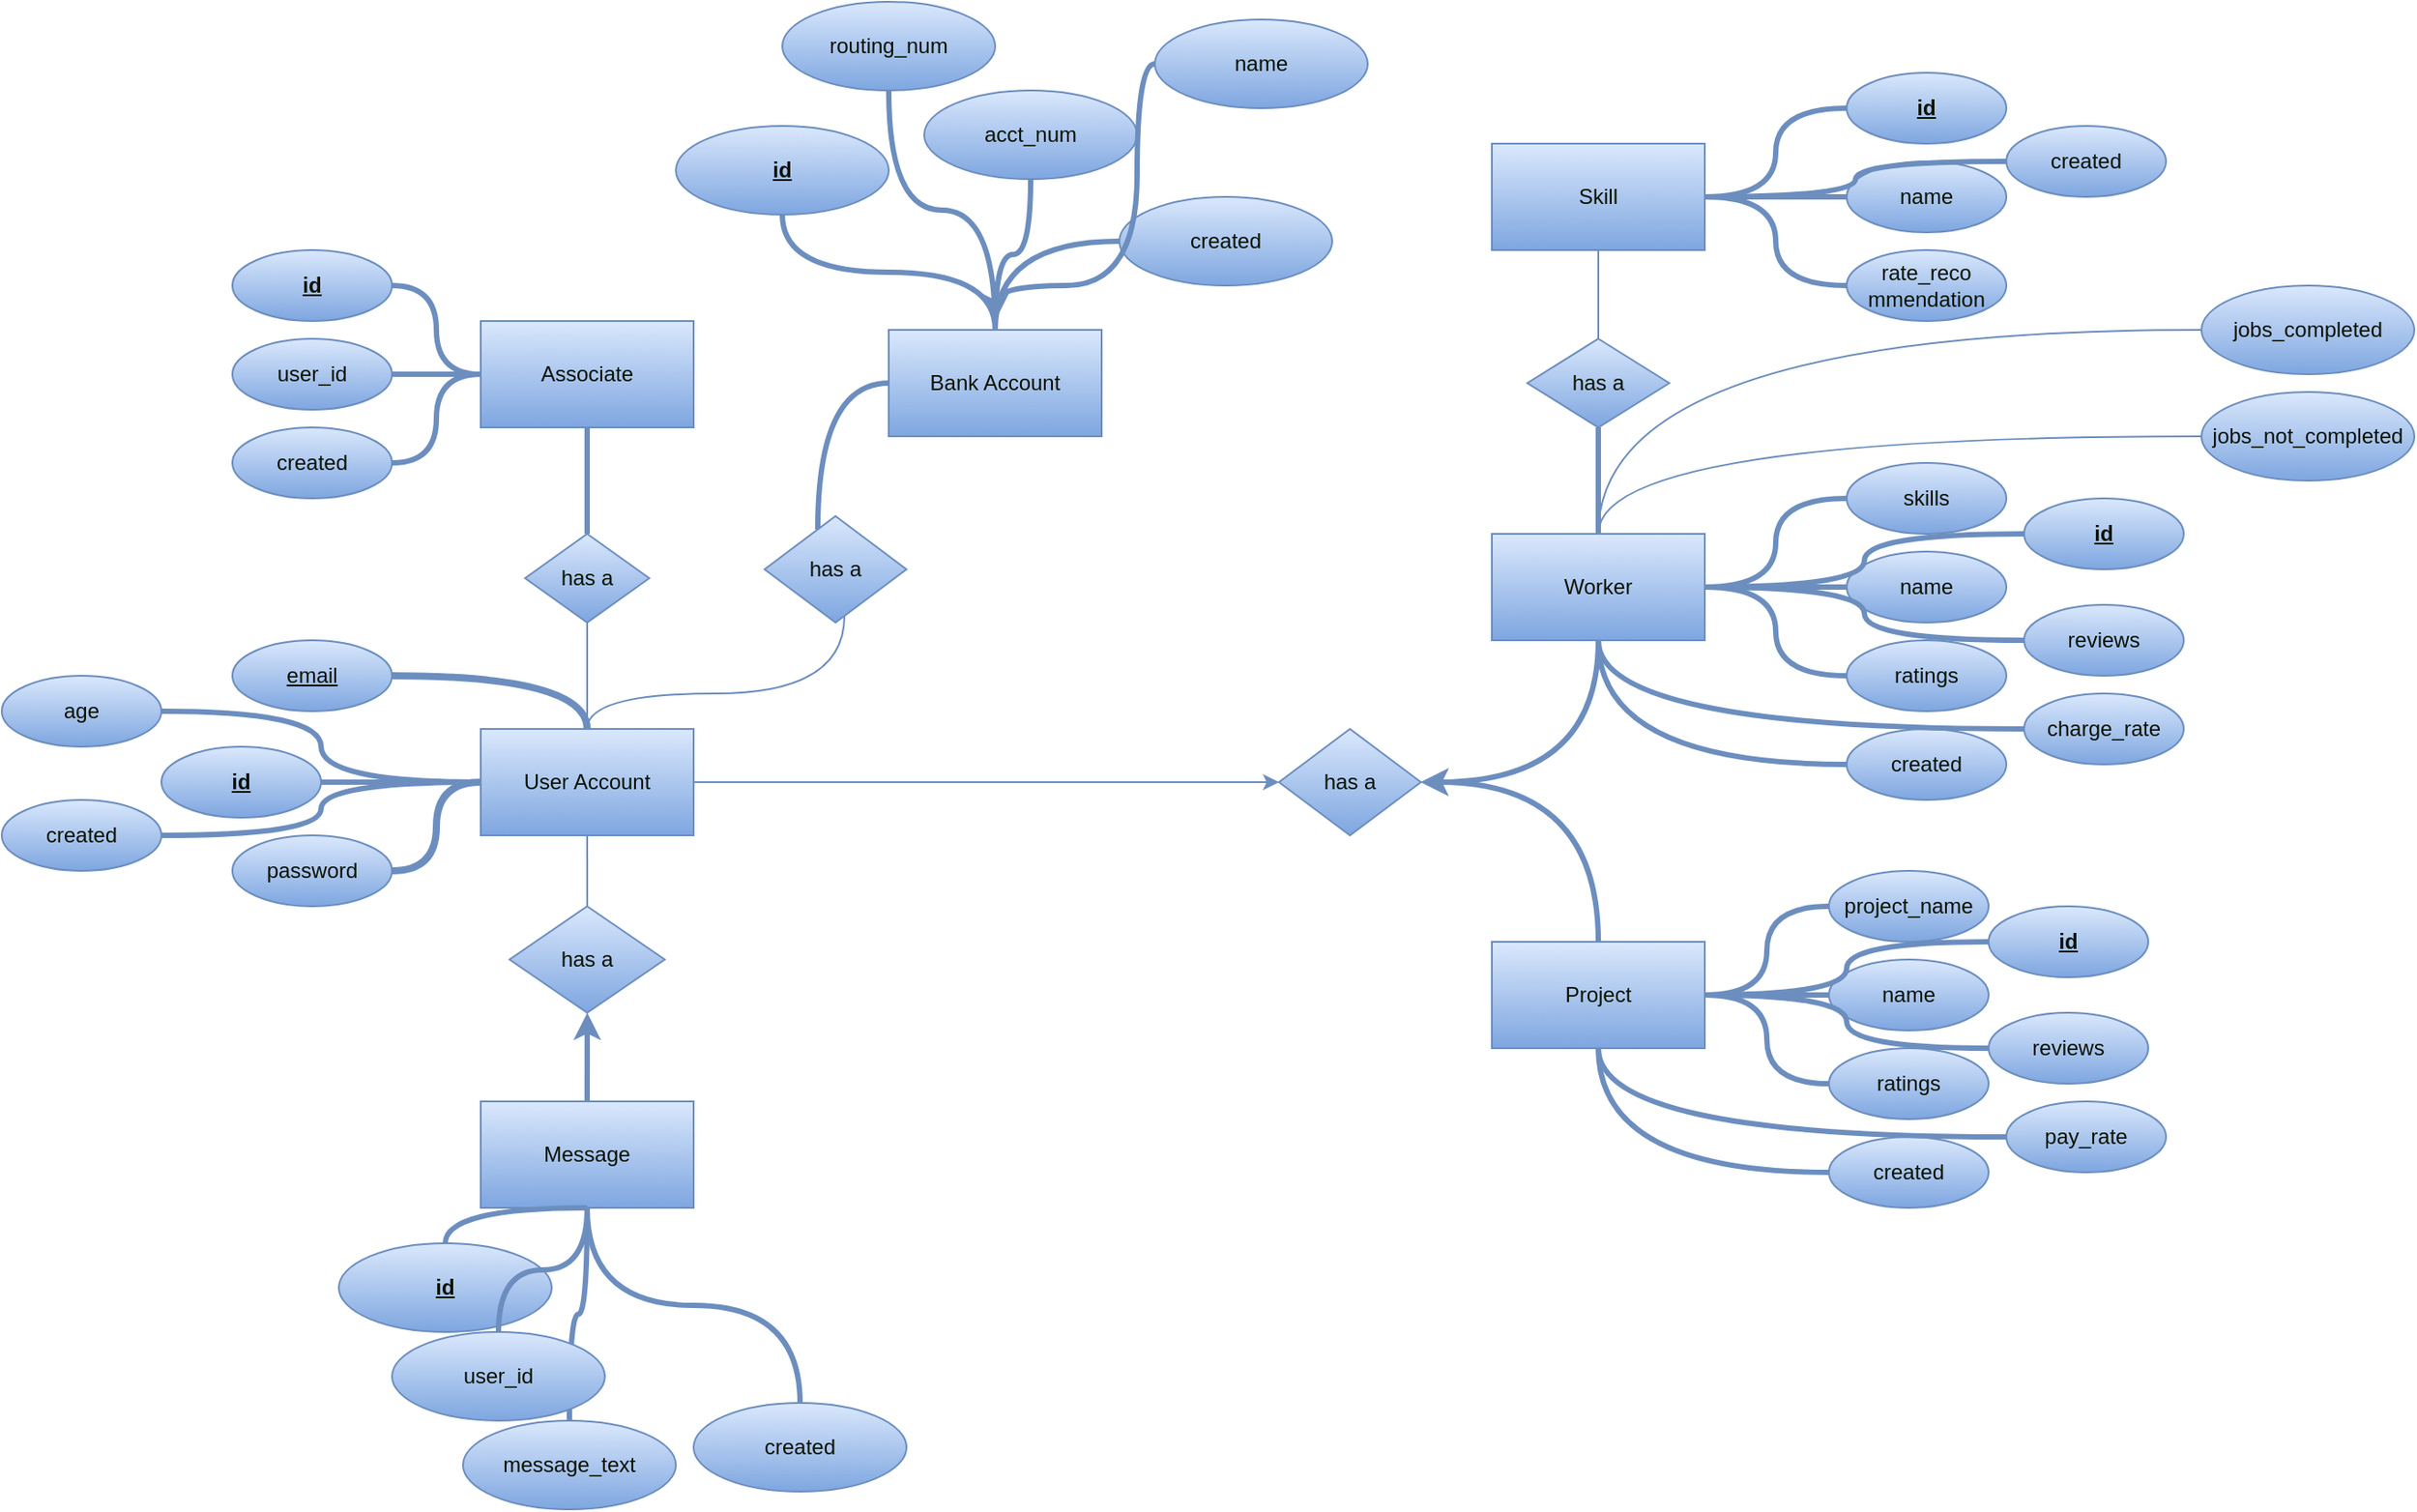 <mxfile>
    <diagram id="DMZYOBVA78_Y3MsjhRZm" name="Page-1">
        <mxGraphModel dx="2820" dy="1767" grid="1" gridSize="10" guides="1" tooltips="1" connect="1" arrows="1" fold="1" page="1" pageScale="1" pageWidth="1100" pageHeight="850" math="0" shadow="0">
            <root>
                <mxCell id="0"/>
                <mxCell id="1" parent="0"/>
                <mxCell id="6" value="" style="edgeStyle=orthogonalEdgeStyle;orthogonalLoop=1;jettySize=auto;html=1;strokeWidth=4;startArrow=none;startFill=0;endArrow=none;endFill=0;curved=1;strokeColor=#6c8ebf;gradientColor=#7ea6e0;fillColor=#dae8fc;fontColor=#0A1200;" parent="1" source="2" target="5" edge="1">
                    <mxGeometry relative="1" as="geometry"/>
                </mxCell>
                <mxCell id="2" value="User Account" style="rounded=0;whiteSpace=wrap;html=1;strokeColor=#6c8ebf;gradientColor=#7ea6e0;fillColor=#dae8fc;fontColor=#0A1200;" parent="1" vertex="1">
                    <mxGeometry x="50" y="60" width="120" height="60" as="geometry"/>
                </mxCell>
                <mxCell id="8" value="" style="edgeStyle=orthogonalEdgeStyle;orthogonalLoop=1;jettySize=auto;html=1;strokeWidth=4;endArrow=none;endFill=0;curved=1;strokeColor=#6c8ebf;gradientColor=#7ea6e0;fillColor=#dae8fc;fontColor=#0A1200;" parent="1" source="3" target="2" edge="1">
                    <mxGeometry relative="1" as="geometry"/>
                </mxCell>
                <mxCell id="3" value="&lt;u&gt;email&lt;/u&gt;" style="ellipse;whiteSpace=wrap;html=1;strokeColor=#6c8ebf;gradientColor=#7ea6e0;fillColor=#dae8fc;fontColor=#0A1200;" parent="1" vertex="1">
                    <mxGeometry x="-90" y="10" width="90" height="40" as="geometry"/>
                </mxCell>
                <mxCell id="7" value="" style="edgeStyle=orthogonalEdgeStyle;orthogonalLoop=1;jettySize=auto;html=1;strokeWidth=3;endArrow=none;endFill=0;curved=1;strokeColor=#6c8ebf;gradientColor=#7ea6e0;fillColor=#dae8fc;fontColor=#0A1200;" parent="1" source="4" target="2" edge="1">
                    <mxGeometry relative="1" as="geometry"/>
                </mxCell>
                <mxCell id="4" value="&lt;u&gt;&lt;b&gt;id&lt;/b&gt;&lt;/u&gt;" style="ellipse;whiteSpace=wrap;html=1;strokeColor=#6c8ebf;gradientColor=#7ea6e0;fillColor=#dae8fc;fontColor=#0A1200;" parent="1" vertex="1">
                    <mxGeometry x="-130" y="70" width="90" height="40" as="geometry"/>
                </mxCell>
                <mxCell id="5" value="password" style="ellipse;whiteSpace=wrap;html=1;strokeColor=#6c8ebf;gradientColor=#7ea6e0;fillColor=#dae8fc;fontColor=#0A1200;" parent="1" vertex="1">
                    <mxGeometry x="-90" y="120" width="90" height="40" as="geometry"/>
                </mxCell>
                <mxCell id="59" value="" style="edgeStyle=orthogonalEdgeStyle;curved=1;orthogonalLoop=1;jettySize=auto;html=1;startArrow=none;startFill=0;endArrow=none;endFill=0;strokeWidth=3;strokeColor=#6c8ebf;gradientColor=#7ea6e0;fillColor=#dae8fc;fontColor=#0A1200;" parent="1" source="9" target="57" edge="1">
                    <mxGeometry relative="1" as="geometry"/>
                </mxCell>
                <mxCell id="9" value="Worker" style="whiteSpace=wrap;html=1;strokeColor=#6c8ebf;gradientColor=#7ea6e0;fillColor=#dae8fc;fontColor=#0A1200;" parent="1" vertex="1">
                    <mxGeometry x="620" y="-50" width="120" height="60" as="geometry"/>
                </mxCell>
                <mxCell id="15" value="" style="edgeStyle=orthogonalEdgeStyle;orthogonalLoop=1;jettySize=auto;html=1;startArrow=none;startFill=0;endArrow=none;endFill=0;strokeWidth=3;curved=1;strokeColor=#6c8ebf;gradientColor=#7ea6e0;fillColor=#dae8fc;fontColor=#0A1200;" parent="1" source="12" target="9" edge="1">
                    <mxGeometry relative="1" as="geometry"/>
                </mxCell>
                <mxCell id="12" value="skills" style="ellipse;whiteSpace=wrap;html=1;strokeColor=#6c8ebf;gradientColor=#7ea6e0;fillColor=#dae8fc;fontColor=#0A1200;" parent="1" vertex="1">
                    <mxGeometry x="820" y="-90" width="90" height="40" as="geometry"/>
                </mxCell>
                <mxCell id="17" value="" style="edgeStyle=orthogonalEdgeStyle;orthogonalLoop=1;jettySize=auto;html=1;startArrow=none;startFill=0;endArrow=none;endFill=0;strokeWidth=3;curved=1;strokeColor=#6c8ebf;gradientColor=#7ea6e0;fillColor=#dae8fc;fontColor=#0A1200;" parent="1" source="13" target="9" edge="1">
                    <mxGeometry relative="1" as="geometry"/>
                </mxCell>
                <mxCell id="13" value="ratings" style="ellipse;whiteSpace=wrap;html=1;strokeColor=#6c8ebf;gradientColor=#7ea6e0;fillColor=#dae8fc;fontColor=#0A1200;" parent="1" vertex="1">
                    <mxGeometry x="820" y="10" width="90" height="40" as="geometry"/>
                </mxCell>
                <mxCell id="16" value="" style="edgeStyle=orthogonalEdgeStyle;orthogonalLoop=1;jettySize=auto;html=1;startArrow=none;startFill=0;endArrow=none;endFill=0;strokeWidth=3;curved=1;strokeColor=#6c8ebf;gradientColor=#7ea6e0;fillColor=#dae8fc;fontColor=#0A1200;" parent="1" source="14" target="9" edge="1">
                    <mxGeometry relative="1" as="geometry"/>
                </mxCell>
                <mxCell id="14" value="name" style="ellipse;whiteSpace=wrap;html=1;strokeColor=#6c8ebf;gradientColor=#7ea6e0;fillColor=#dae8fc;fontColor=#0A1200;" parent="1" vertex="1">
                    <mxGeometry x="820" y="-40" width="90" height="40" as="geometry"/>
                </mxCell>
                <mxCell id="18" value="Project" style="whiteSpace=wrap;html=1;strokeColor=#6c8ebf;gradientColor=#7ea6e0;fillColor=#dae8fc;fontColor=#0A1200;" parent="1" vertex="1">
                    <mxGeometry x="620" y="180" width="120" height="60" as="geometry"/>
                </mxCell>
                <mxCell id="19" value="" style="edgeStyle=orthogonalEdgeStyle;orthogonalLoop=1;jettySize=auto;html=1;startArrow=none;startFill=0;endArrow=none;endFill=0;strokeWidth=3;curved=1;strokeColor=#6c8ebf;gradientColor=#7ea6e0;fillColor=#dae8fc;fontColor=#0A1200;" parent="1" source="20" target="18" edge="1">
                    <mxGeometry relative="1" as="geometry"/>
                </mxCell>
                <mxCell id="20" value="project_name" style="ellipse;whiteSpace=wrap;html=1;strokeColor=#6c8ebf;gradientColor=#7ea6e0;fillColor=#dae8fc;fontColor=#0A1200;" parent="1" vertex="1">
                    <mxGeometry x="810" y="140" width="90" height="40" as="geometry"/>
                </mxCell>
                <mxCell id="21" value="" style="edgeStyle=orthogonalEdgeStyle;orthogonalLoop=1;jettySize=auto;html=1;startArrow=none;startFill=0;endArrow=none;endFill=0;strokeWidth=3;curved=1;strokeColor=#6c8ebf;gradientColor=#7ea6e0;fillColor=#dae8fc;fontColor=#0A1200;" parent="1" source="22" target="18" edge="1">
                    <mxGeometry relative="1" as="geometry"/>
                </mxCell>
                <mxCell id="22" value="ratings" style="ellipse;whiteSpace=wrap;html=1;strokeColor=#6c8ebf;gradientColor=#7ea6e0;fillColor=#dae8fc;fontColor=#0A1200;" parent="1" vertex="1">
                    <mxGeometry x="810" y="240" width="90" height="40" as="geometry"/>
                </mxCell>
                <mxCell id="23" value="" style="edgeStyle=orthogonalEdgeStyle;rounded=0;orthogonalLoop=1;jettySize=auto;html=1;startArrow=none;startFill=0;endArrow=none;endFill=0;strokeWidth=3;strokeColor=#6c8ebf;gradientColor=#7ea6e0;fillColor=#dae8fc;fontColor=#0A1200;" parent="1" source="24" target="18" edge="1">
                    <mxGeometry relative="1" as="geometry"/>
                </mxCell>
                <mxCell id="24" value="name" style="ellipse;whiteSpace=wrap;html=1;strokeColor=#6c8ebf;gradientColor=#7ea6e0;fillColor=#dae8fc;fontColor=#0A1200;" parent="1" vertex="1">
                    <mxGeometry x="810" y="190" width="90" height="40" as="geometry"/>
                </mxCell>
                <mxCell id="31" value="" style="edgeStyle=orthogonalEdgeStyle;orthogonalLoop=1;jettySize=auto;html=1;startArrow=none;startFill=0;endArrow=none;endFill=0;strokeWidth=3;curved=1;strokeColor=#6c8ebf;gradientColor=#7ea6e0;fillColor=#dae8fc;fontColor=#0A1200;" parent="1" source="26" target="18" edge="1">
                    <mxGeometry relative="1" as="geometry"/>
                </mxCell>
                <mxCell id="26" value="&lt;span style=&quot;font-family: helvetica; font-size: 12px; font-style: normal; font-weight: 400; letter-spacing: normal; text-align: center; text-indent: 0px; text-transform: none; word-spacing: 0px; display: inline; float: none;&quot;&gt;reviews&lt;/span&gt;" style="ellipse;whiteSpace=wrap;html=1;strokeColor=#6c8ebf;gradientColor=#7ea6e0;fillColor=#dae8fc;fontColor=#0A1200;labelBackgroundColor=none;" parent="1" vertex="1">
                    <mxGeometry x="900" y="220" width="90" height="40" as="geometry"/>
                </mxCell>
                <mxCell id="35" value="" style="edgeStyle=orthogonalEdgeStyle;orthogonalLoop=1;jettySize=auto;html=1;startArrow=none;startFill=0;endArrow=none;endFill=0;strokeWidth=3;curved=1;strokeColor=#6c8ebf;gradientColor=#7ea6e0;fillColor=#dae8fc;fontColor=#0A1200;" parent="1" source="32" target="9" edge="1">
                    <mxGeometry relative="1" as="geometry"/>
                </mxCell>
                <mxCell id="32" value="&lt;span style=&quot;font-family: &amp;#34;helvetica&amp;#34; ; font-size: 12px ; font-style: normal ; font-weight: 400 ; letter-spacing: normal ; text-align: center ; text-indent: 0px ; text-transform: none ; word-spacing: 0px ; display: inline ; float: none&quot;&gt;reviews&lt;/span&gt;" style="ellipse;whiteSpace=wrap;html=1;strokeColor=#6c8ebf;gradientColor=#7ea6e0;fillColor=#dae8fc;fontColor=#0A1200;" parent="1" vertex="1">
                    <mxGeometry x="920" y="-10" width="90" height="40" as="geometry"/>
                </mxCell>
                <mxCell id="51" value="" style="edgeStyle=orthogonalEdgeStyle;curved=1;orthogonalLoop=1;jettySize=auto;html=1;startArrow=none;startFill=0;endArrow=none;endFill=0;strokeWidth=3;strokeColor=#6c8ebf;gradientColor=#7ea6e0;fillColor=#dae8fc;fontColor=#0A1200;" parent="1" source="36" target="49" edge="1">
                    <mxGeometry relative="1" as="geometry"/>
                </mxCell>
                <mxCell id="58" value="" style="edgeStyle=orthogonalEdgeStyle;curved=1;orthogonalLoop=1;jettySize=auto;html=1;startArrow=none;startFill=0;endArrow=none;endFill=0;strokeWidth=1;strokeColor=#6c8ebf;gradientColor=#7ea6e0;fillColor=#dae8fc;fontColor=#0A1200;" parent="1" source="36" target="57" edge="1">
                    <mxGeometry relative="1" as="geometry"/>
                </mxCell>
                <mxCell id="36" value="Skill" style="whiteSpace=wrap;html=1;strokeColor=#6c8ebf;gradientColor=#7ea6e0;fillColor=#dae8fc;fontColor=#0A1200;" parent="1" vertex="1">
                    <mxGeometry x="620" y="-270" width="120" height="60" as="geometry"/>
                </mxCell>
                <mxCell id="52" value="" style="edgeStyle=orthogonalEdgeStyle;curved=1;orthogonalLoop=1;jettySize=auto;html=1;startArrow=none;startFill=0;endArrow=none;endFill=0;strokeWidth=3;strokeColor=#6c8ebf;gradientColor=#7ea6e0;fillColor=#dae8fc;fontColor=#0A1200;" parent="1" source="47" target="36" edge="1">
                    <mxGeometry relative="1" as="geometry"/>
                </mxCell>
                <mxCell id="47" value="&lt;u&gt;&lt;b&gt;id&lt;/b&gt;&lt;/u&gt;" style="ellipse;whiteSpace=wrap;html=1;strokeColor=#6c8ebf;gradientColor=#7ea6e0;fillColor=#dae8fc;fontColor=#0A1200;" parent="1" vertex="1">
                    <mxGeometry x="820" y="-310" width="90" height="40" as="geometry"/>
                </mxCell>
                <mxCell id="53" value="" style="edgeStyle=orthogonalEdgeStyle;curved=1;orthogonalLoop=1;jettySize=auto;html=1;startArrow=none;startFill=0;endArrow=none;endFill=0;strokeWidth=3;strokeColor=#6c8ebf;gradientColor=#7ea6e0;fillColor=#dae8fc;fontColor=#0A1200;" parent="1" source="48" target="36" edge="1">
                    <mxGeometry relative="1" as="geometry"/>
                </mxCell>
                <mxCell id="48" value="rate_reco&lt;br&gt;mmendation" style="ellipse;whiteSpace=wrap;html=1;strokeColor=#6c8ebf;gradientColor=#7ea6e0;fillColor=#dae8fc;fontColor=#0A1200;" parent="1" vertex="1">
                    <mxGeometry x="820" y="-210" width="90" height="40" as="geometry"/>
                </mxCell>
                <mxCell id="49" value="name" style="ellipse;whiteSpace=wrap;html=1;strokeColor=#6c8ebf;gradientColor=#7ea6e0;fillColor=#dae8fc;fontColor=#0A1200;" parent="1" vertex="1">
                    <mxGeometry x="820" y="-260" width="90" height="40" as="geometry"/>
                </mxCell>
                <mxCell id="56" value="" style="edgeStyle=orthogonalEdgeStyle;curved=1;orthogonalLoop=1;jettySize=auto;html=1;startArrow=none;startFill=0;endArrow=none;endFill=0;strokeWidth=3;strokeColor=#6c8ebf;gradientColor=#7ea6e0;fillColor=#dae8fc;fontColor=#0A1200;" parent="1" source="55" target="9" edge="1">
                    <mxGeometry relative="1" as="geometry"/>
                </mxCell>
                <mxCell id="55" value="&lt;u&gt;&lt;b&gt;id&lt;/b&gt;&lt;/u&gt;" style="ellipse;whiteSpace=wrap;html=1;strokeColor=#6c8ebf;gradientColor=#7ea6e0;fillColor=#dae8fc;fontColor=#0A1200;" parent="1" vertex="1">
                    <mxGeometry x="920" y="-70" width="90" height="40" as="geometry"/>
                </mxCell>
                <mxCell id="57" value="has a" style="rhombus;whiteSpace=wrap;html=1;strokeColor=#6c8ebf;gradientColor=#7ea6e0;fillColor=#dae8fc;fontColor=#0A1200;" parent="1" vertex="1">
                    <mxGeometry x="640" y="-160" width="80" height="50" as="geometry"/>
                </mxCell>
                <mxCell id="65" value="" style="edgeStyle=orthogonalEdgeStyle;curved=1;orthogonalLoop=1;jettySize=auto;html=1;startArrow=classic;startFill=1;endArrow=none;endFill=0;strokeWidth=3;strokeColor=#6c8ebf;gradientColor=#7ea6e0;fillColor=#dae8fc;fontColor=#0A1200;" parent="1" source="60" target="9" edge="1">
                    <mxGeometry relative="1" as="geometry"/>
                </mxCell>
                <mxCell id="66" value="" style="edgeStyle=orthogonalEdgeStyle;curved=1;orthogonalLoop=1;jettySize=auto;html=1;startArrow=classic;startFill=1;endArrow=none;endFill=0;strokeWidth=3;strokeColor=#6c8ebf;gradientColor=#7ea6e0;fillColor=#dae8fc;fontColor=#0A1200;" parent="1" source="60" target="18" edge="1">
                    <mxGeometry relative="1" as="geometry"/>
                </mxCell>
                <mxCell id="67" value="" style="edgeStyle=orthogonalEdgeStyle;curved=1;orthogonalLoop=1;jettySize=auto;html=1;startArrow=classic;startFill=1;endArrow=none;endFill=0;strokeWidth=1;strokeColor=#6c8ebf;gradientColor=#7ea6e0;fillColor=#dae8fc;fontColor=#0A1200;" parent="1" source="60" target="2" edge="1">
                    <mxGeometry relative="1" as="geometry"/>
                </mxCell>
                <mxCell id="60" value="has a" style="rhombus;whiteSpace=wrap;html=1;strokeColor=#6c8ebf;gradientColor=#7ea6e0;fillColor=#dae8fc;fontColor=#0A1200;" parent="1" vertex="1">
                    <mxGeometry x="500" y="60" width="80" height="60" as="geometry"/>
                </mxCell>
                <mxCell id="68" value="Associate" style="whiteSpace=wrap;html=1;strokeColor=#6c8ebf;gradientColor=#7ea6e0;fillColor=#dae8fc;fontColor=#0A1200;" parent="1" vertex="1">
                    <mxGeometry x="50" y="-170" width="120" height="60" as="geometry"/>
                </mxCell>
                <mxCell id="77" value="" style="edgeStyle=orthogonalEdgeStyle;curved=1;orthogonalLoop=1;jettySize=auto;html=1;startArrow=none;startFill=0;endArrow=none;endFill=0;strokeWidth=3;strokeColor=#6c8ebf;gradientColor=#7ea6e0;fillColor=#dae8fc;fontColor=#0A1200;" parent="1" source="71" target="68" edge="1">
                    <mxGeometry relative="1" as="geometry"/>
                </mxCell>
                <mxCell id="71" value="&lt;u&gt;&lt;b&gt;id&lt;/b&gt;&lt;/u&gt;" style="ellipse;whiteSpace=wrap;html=1;strokeColor=#6c8ebf;gradientColor=#7ea6e0;fillColor=#dae8fc;fontColor=#0A1200;" parent="1" vertex="1">
                    <mxGeometry x="-90" y="-210" width="90" height="40" as="geometry"/>
                </mxCell>
                <mxCell id="73" value="" style="edgeStyle=orthogonalEdgeStyle;curved=1;orthogonalLoop=1;jettySize=auto;html=1;startArrow=none;startFill=0;endArrow=none;endFill=0;strokeWidth=3;strokeColor=#6c8ebf;gradientColor=#7ea6e0;fillColor=#dae8fc;fontColor=#0A1200;" parent="1" source="72" target="18" edge="1">
                    <mxGeometry relative="1" as="geometry"/>
                </mxCell>
                <mxCell id="72" value="&lt;u&gt;&lt;b&gt;id&lt;/b&gt;&lt;/u&gt;" style="ellipse;whiteSpace=wrap;html=1;strokeColor=#6c8ebf;gradientColor=#7ea6e0;fillColor=#dae8fc;fontColor=#0A1200;" parent="1" vertex="1">
                    <mxGeometry x="900" y="160" width="90" height="40" as="geometry"/>
                </mxCell>
                <mxCell id="75" value="" style="edgeStyle=orthogonalEdgeStyle;curved=1;orthogonalLoop=1;jettySize=auto;html=1;startArrow=none;startFill=0;endArrow=none;endFill=0;strokeWidth=3;strokeColor=#6c8ebf;gradientColor=#7ea6e0;fillColor=#dae8fc;fontColor=#0A1200;" parent="1" source="74" target="68" edge="1">
                    <mxGeometry relative="1" as="geometry"/>
                </mxCell>
                <mxCell id="76" value="" style="edgeStyle=orthogonalEdgeStyle;curved=1;orthogonalLoop=1;jettySize=auto;html=1;startArrow=none;startFill=0;endArrow=none;endFill=0;strokeWidth=1;strokeColor=#6c8ebf;gradientColor=#7ea6e0;fillColor=#dae8fc;fontColor=#0A1200;" parent="1" source="74" target="2" edge="1">
                    <mxGeometry relative="1" as="geometry"/>
                </mxCell>
                <mxCell id="74" value="has a" style="rhombus;whiteSpace=wrap;html=1;strokeColor=#6c8ebf;gradientColor=#7ea6e0;fillColor=#dae8fc;fontColor=#0A1200;" parent="1" vertex="1">
                    <mxGeometry x="75" y="-50" width="70" height="50" as="geometry"/>
                </mxCell>
                <mxCell id="79" value="" style="edgeStyle=orthogonalEdgeStyle;curved=1;orthogonalLoop=1;jettySize=auto;html=1;startArrow=none;startFill=0;endArrow=none;endFill=0;strokeWidth=3;strokeColor=#6c8ebf;gradientColor=#7ea6e0;fillColor=#dae8fc;fontColor=#0A1200;" parent="1" source="78" target="68" edge="1">
                    <mxGeometry relative="1" as="geometry"/>
                </mxCell>
                <mxCell id="78" value="user_id" style="ellipse;whiteSpace=wrap;html=1;strokeColor=#6c8ebf;gradientColor=#7ea6e0;fillColor=#dae8fc;fontColor=#0A1200;" parent="1" vertex="1">
                    <mxGeometry x="-90" y="-160" width="90" height="40" as="geometry"/>
                </mxCell>
                <mxCell id="81" value="" style="edgeStyle=orthogonalEdgeStyle;curved=1;orthogonalLoop=1;jettySize=auto;html=1;startArrow=none;startFill=0;endArrow=none;endFill=0;strokeWidth=3;strokeColor=#6c8ebf;gradientColor=#7ea6e0;fillColor=#dae8fc;fontColor=#0A1200;" parent="1" source="80" target="68" edge="1">
                    <mxGeometry relative="1" as="geometry"/>
                </mxCell>
                <mxCell id="80" value="created" style="ellipse;whiteSpace=wrap;html=1;strokeColor=#6c8ebf;gradientColor=#7ea6e0;fillColor=#dae8fc;fontColor=#0A1200;" parent="1" vertex="1">
                    <mxGeometry x="-90" y="-110" width="90" height="40" as="geometry"/>
                </mxCell>
                <mxCell id="83" value="" style="edgeStyle=orthogonalEdgeStyle;curved=1;orthogonalLoop=1;jettySize=auto;html=1;startArrow=none;startFill=0;endArrow=none;endFill=0;strokeWidth=3;strokeColor=#6c8ebf;gradientColor=#7ea6e0;fillColor=#dae8fc;fontColor=#0A1200;" parent="1" source="82" target="2" edge="1">
                    <mxGeometry relative="1" as="geometry"/>
                </mxCell>
                <mxCell id="82" value="created" style="ellipse;whiteSpace=wrap;html=1;strokeColor=#6c8ebf;gradientColor=#7ea6e0;fillColor=#dae8fc;fontColor=#0A1200;" parent="1" vertex="1">
                    <mxGeometry x="-220" y="100" width="90" height="40" as="geometry"/>
                </mxCell>
                <mxCell id="86" value="" style="edgeStyle=orthogonalEdgeStyle;curved=1;orthogonalLoop=1;jettySize=auto;html=1;startArrow=none;startFill=0;endArrow=none;endFill=0;strokeWidth=3;strokeColor=#6c8ebf;gradientColor=#7ea6e0;fillColor=#dae8fc;fontColor=#0A1200;" parent="1" source="84" target="18" edge="1">
                    <mxGeometry relative="1" as="geometry"/>
                </mxCell>
                <mxCell id="84" value="created" style="ellipse;whiteSpace=wrap;html=1;strokeColor=#6c8ebf;gradientColor=#7ea6e0;fillColor=#dae8fc;fontColor=#0A1200;" parent="1" vertex="1">
                    <mxGeometry x="810" y="290" width="90" height="40" as="geometry"/>
                </mxCell>
                <mxCell id="88" value="" style="edgeStyle=orthogonalEdgeStyle;curved=1;orthogonalLoop=1;jettySize=auto;html=1;startArrow=none;startFill=0;endArrow=none;endFill=0;strokeWidth=3;strokeColor=#6c8ebf;gradientColor=#7ea6e0;fillColor=#dae8fc;fontColor=#0A1200;" parent="1" source="87" target="9" edge="1">
                    <mxGeometry relative="1" as="geometry"/>
                </mxCell>
                <mxCell id="87" value="created" style="ellipse;whiteSpace=wrap;html=1;strokeColor=#6c8ebf;gradientColor=#7ea6e0;fillColor=#dae8fc;fontColor=#0A1200;" parent="1" vertex="1">
                    <mxGeometry x="820" y="60" width="90" height="40" as="geometry"/>
                </mxCell>
                <mxCell id="90" value="" style="edgeStyle=orthogonalEdgeStyle;curved=1;orthogonalLoop=1;jettySize=auto;html=1;startArrow=none;startFill=0;endArrow=none;endFill=0;strokeWidth=3;strokeColor=#6c8ebf;gradientColor=#7ea6e0;fillColor=#dae8fc;fontColor=#0A1200;" parent="1" source="89" target="36" edge="1">
                    <mxGeometry relative="1" as="geometry"/>
                </mxCell>
                <mxCell id="89" value="created" style="ellipse;whiteSpace=wrap;html=1;strokeColor=#6c8ebf;gradientColor=#7ea6e0;fillColor=#dae8fc;fontColor=#0A1200;" parent="1" vertex="1">
                    <mxGeometry x="910" y="-280" width="90" height="40" as="geometry"/>
                </mxCell>
                <mxCell id="92" value="" style="edgeStyle=orthogonalEdgeStyle;curved=1;orthogonalLoop=1;jettySize=auto;html=1;startArrow=none;startFill=0;endArrow=none;endFill=0;strokeWidth=3;strokeColor=#6c8ebf;gradientColor=#7ea6e0;fillColor=#dae8fc;fontColor=#0A1200;" parent="1" source="91" target="18" edge="1">
                    <mxGeometry relative="1" as="geometry"/>
                </mxCell>
                <mxCell id="91" value="pay_rate" style="ellipse;whiteSpace=wrap;html=1;strokeColor=#6c8ebf;gradientColor=#7ea6e0;fillColor=#dae8fc;fontColor=#0A1200;" parent="1" vertex="1">
                    <mxGeometry x="910" y="270" width="90" height="40" as="geometry"/>
                </mxCell>
                <mxCell id="94" value="" style="edgeStyle=orthogonalEdgeStyle;curved=1;orthogonalLoop=1;jettySize=auto;html=1;startArrow=none;startFill=0;endArrow=none;endFill=0;strokeWidth=3;strokeColor=#6c8ebf;gradientColor=#7ea6e0;fillColor=#dae8fc;fontColor=#0A1200;" parent="1" source="93" target="9" edge="1">
                    <mxGeometry relative="1" as="geometry"/>
                </mxCell>
                <mxCell id="93" value="charge_rate" style="ellipse;whiteSpace=wrap;html=1;strokeColor=#6c8ebf;gradientColor=#7ea6e0;fillColor=#dae8fc;fontColor=#0A1200;" parent="1" vertex="1">
                    <mxGeometry x="920" y="40" width="90" height="40" as="geometry"/>
                </mxCell>
                <mxCell id="98" value="" style="edgeStyle=orthogonalEdgeStyle;curved=1;orthogonalLoop=1;jettySize=auto;html=1;startArrow=none;startFill=0;endArrow=none;endFill=0;strokeWidth=1;strokeColor=#6c8ebf;gradientColor=#7ea6e0;fillColor=#dae8fc;fontColor=#0A1200;" parent="1" source="95" target="9" edge="1">
                    <mxGeometry relative="1" as="geometry"/>
                </mxCell>
                <mxCell id="95" value="jobs_completed" style="ellipse;whiteSpace=wrap;html=1;strokeColor=#6c8ebf;gradientColor=#7ea6e0;fillColor=#dae8fc;fontColor=#0A1200;" parent="1" vertex="1">
                    <mxGeometry x="1020" y="-190" width="120" height="50" as="geometry"/>
                </mxCell>
                <mxCell id="97" value="" style="edgeStyle=orthogonalEdgeStyle;curved=1;orthogonalLoop=1;jettySize=auto;html=1;startArrow=none;startFill=0;endArrow=none;endFill=0;strokeWidth=1;strokeColor=#6c8ebf;gradientColor=#7ea6e0;fillColor=#dae8fc;fontColor=#0A1200;" parent="1" source="96" target="9" edge="1">
                    <mxGeometry relative="1" as="geometry"/>
                </mxCell>
                <mxCell id="96" value="jobs_not_completed" style="ellipse;whiteSpace=wrap;html=1;strokeColor=#6c8ebf;gradientColor=#7ea6e0;fillColor=#dae8fc;fontColor=#0A1200;" parent="1" vertex="1">
                    <mxGeometry x="1020" y="-130" width="120" height="50" as="geometry"/>
                </mxCell>
                <mxCell id="99" value="Message" style="whiteSpace=wrap;html=1;strokeColor=#6c8ebf;gradientColor=#7ea6e0;fillColor=#dae8fc;fontColor=#0A1200;" parent="1" vertex="1">
                    <mxGeometry x="50" y="270" width="120" height="60" as="geometry"/>
                </mxCell>
                <mxCell id="107" value="" style="edgeStyle=orthogonalEdgeStyle;curved=1;orthogonalLoop=1;jettySize=auto;html=1;startArrow=none;startFill=0;endArrow=none;endFill=0;strokeWidth=3;strokeColor=#6c8ebf;gradientColor=#7ea6e0;fillColor=#dae8fc;fontColor=#0A1200;" parent="1" source="100" target="99" edge="1">
                    <mxGeometry relative="1" as="geometry"/>
                </mxCell>
                <mxCell id="100" value="&lt;u&gt;&lt;b&gt;id&lt;/b&gt;&lt;/u&gt;" style="ellipse;whiteSpace=wrap;html=1;strokeColor=#6c8ebf;gradientColor=#7ea6e0;fillColor=#dae8fc;fontColor=#0A1200;" parent="1" vertex="1">
                    <mxGeometry x="-30" y="350" width="120" height="50" as="geometry"/>
                </mxCell>
                <mxCell id="106" value="" style="edgeStyle=orthogonalEdgeStyle;curved=1;orthogonalLoop=1;jettySize=auto;html=1;startArrow=none;startFill=0;endArrow=none;endFill=0;strokeWidth=3;strokeColor=#6c8ebf;gradientColor=#7ea6e0;fillColor=#dae8fc;fontColor=#0A1200;" parent="1" source="101" target="99" edge="1">
                    <mxGeometry relative="1" as="geometry"/>
                </mxCell>
                <mxCell id="101" value="message_text" style="ellipse;whiteSpace=wrap;html=1;strokeColor=#6c8ebf;gradientColor=#7ea6e0;fillColor=#dae8fc;fontColor=#0A1200;" parent="1" vertex="1">
                    <mxGeometry x="40" y="450" width="120" height="50" as="geometry"/>
                </mxCell>
                <mxCell id="108" value="" style="edgeStyle=orthogonalEdgeStyle;curved=1;orthogonalLoop=1;jettySize=auto;html=1;startArrow=none;startFill=0;endArrow=none;endFill=0;strokeWidth=3;strokeColor=#6c8ebf;gradientColor=#7ea6e0;fillColor=#dae8fc;fontColor=#0A1200;" parent="1" source="102" target="99" edge="1">
                    <mxGeometry relative="1" as="geometry"/>
                </mxCell>
                <mxCell id="102" value="created" style="ellipse;whiteSpace=wrap;html=1;strokeColor=#6c8ebf;gradientColor=#7ea6e0;fillColor=#dae8fc;fontColor=#0A1200;" parent="1" vertex="1">
                    <mxGeometry x="170" y="440" width="120" height="50" as="geometry"/>
                </mxCell>
                <mxCell id="104" value="" style="edgeStyle=orthogonalEdgeStyle;curved=1;orthogonalLoop=1;jettySize=auto;html=1;startArrow=none;startFill=0;endArrow=none;endFill=0;strokeWidth=3;strokeColor=#6c8ebf;gradientColor=#7ea6e0;fillColor=#dae8fc;fontColor=#0A1200;" parent="1" source="103" target="99" edge="1">
                    <mxGeometry relative="1" as="geometry"/>
                </mxCell>
                <mxCell id="103" value="user_id" style="ellipse;whiteSpace=wrap;html=1;strokeColor=#6c8ebf;gradientColor=#7ea6e0;fillColor=#dae8fc;fontColor=#0A1200;" parent="1" vertex="1">
                    <mxGeometry y="400" width="120" height="50" as="geometry"/>
                </mxCell>
                <mxCell id="111" value="" style="edgeStyle=orthogonalEdgeStyle;curved=1;orthogonalLoop=1;jettySize=auto;html=1;startArrow=none;startFill=0;endArrow=none;endFill=0;strokeWidth=1;strokeColor=#6c8ebf;gradientColor=#7ea6e0;fillColor=#dae8fc;fontColor=#0A1200;" parent="1" source="110" target="2" edge="1">
                    <mxGeometry relative="1" as="geometry"/>
                </mxCell>
                <mxCell id="112" value="" style="edgeStyle=orthogonalEdgeStyle;curved=1;orthogonalLoop=1;jettySize=auto;html=1;startArrow=classic;startFill=1;endArrow=none;endFill=0;strokeWidth=3;strokeColor=#6c8ebf;gradientColor=#7ea6e0;fillColor=#dae8fc;fontColor=#0A1200;" parent="1" source="110" target="99" edge="1">
                    <mxGeometry relative="1" as="geometry"/>
                </mxCell>
                <mxCell id="110" value="has a" style="rhombus;whiteSpace=wrap;html=1;strokeColor=#6c8ebf;gradientColor=#7ea6e0;fillColor=#dae8fc;fontColor=#0A1200;" parent="1" vertex="1">
                    <mxGeometry x="66.25" y="160" width="87.5" height="60" as="geometry"/>
                </mxCell>
                <mxCell id="116" value="Bank Account" style="whiteSpace=wrap;html=1;strokeColor=#6c8ebf;gradientColor=#7ea6e0;fillColor=#dae8fc;fontColor=#0A1200;" parent="1" vertex="1">
                    <mxGeometry x="280" y="-165" width="120" height="60" as="geometry"/>
                </mxCell>
                <mxCell id="124" value="" style="edgeStyle=orthogonalEdgeStyle;curved=1;orthogonalLoop=1;jettySize=auto;html=1;startArrow=none;startFill=0;endArrow=none;endFill=0;strokeWidth=3;strokeColor=#6c8ebf;gradientColor=#7ea6e0;fillColor=#dae8fc;fontColor=#0A1200;" parent="1" source="118" target="116" edge="1">
                    <mxGeometry relative="1" as="geometry"/>
                </mxCell>
                <mxCell id="118" value="&lt;u&gt;&lt;b&gt;id&lt;/b&gt;&lt;/u&gt;" style="ellipse;whiteSpace=wrap;html=1;strokeColor=#6c8ebf;gradientColor=#7ea6e0;fillColor=#dae8fc;fontColor=#0A1200;" parent="1" vertex="1">
                    <mxGeometry x="160" y="-280" width="120" height="50" as="geometry"/>
                </mxCell>
                <mxCell id="125" value="" style="edgeStyle=orthogonalEdgeStyle;curved=1;orthogonalLoop=1;jettySize=auto;html=1;startArrow=none;startFill=0;endArrow=none;endFill=0;strokeWidth=3;strokeColor=#6c8ebf;gradientColor=#7ea6e0;fillColor=#dae8fc;fontColor=#0A1200;" parent="1" source="119" target="116" edge="1">
                    <mxGeometry relative="1" as="geometry"/>
                </mxCell>
                <mxCell id="119" value="routing_num" style="ellipse;whiteSpace=wrap;html=1;strokeColor=#6c8ebf;gradientColor=#7ea6e0;fillColor=#dae8fc;fontColor=#0A1200;" parent="1" vertex="1">
                    <mxGeometry x="220" y="-350" width="120" height="50" as="geometry"/>
                </mxCell>
                <mxCell id="123" value="" style="edgeStyle=orthogonalEdgeStyle;curved=1;orthogonalLoop=1;jettySize=auto;html=1;startArrow=none;startFill=0;endArrow=none;endFill=0;strokeWidth=3;strokeColor=#6c8ebf;gradientColor=#7ea6e0;fillColor=#dae8fc;fontColor=#0A1200;" parent="1" source="120" target="116" edge="1">
                    <mxGeometry relative="1" as="geometry"/>
                </mxCell>
                <mxCell id="120" value="acct_num" style="ellipse;whiteSpace=wrap;html=1;strokeWidth=1;strokeColor=#6c8ebf;gradientColor=#7ea6e0;fillColor=#dae8fc;fontColor=#0A1200;" parent="1" vertex="1">
                    <mxGeometry x="300" y="-300" width="120" height="50" as="geometry"/>
                </mxCell>
                <mxCell id="122" value="" style="edgeStyle=orthogonalEdgeStyle;curved=1;orthogonalLoop=1;jettySize=auto;html=1;startArrow=none;startFill=0;endArrow=none;endFill=0;strokeWidth=3;strokeColor=#6c8ebf;gradientColor=#7ea6e0;fillColor=#dae8fc;fontColor=#0A1200;" parent="1" source="121" target="116" edge="1">
                    <mxGeometry relative="1" as="geometry">
                        <Array as="points">
                            <mxPoint x="340" y="-215"/>
                        </Array>
                    </mxGeometry>
                </mxCell>
                <mxCell id="121" value="created" style="ellipse;whiteSpace=wrap;html=1;strokeColor=#6c8ebf;gradientColor=#7ea6e0;fillColor=#dae8fc;fontColor=#0A1200;" parent="1" vertex="1">
                    <mxGeometry x="410" y="-240" width="120" height="50" as="geometry"/>
                </mxCell>
                <mxCell id="127" value="" style="edgeStyle=orthogonalEdgeStyle;curved=1;orthogonalLoop=1;jettySize=auto;html=1;startArrow=none;startFill=0;endArrow=none;endFill=0;strokeWidth=1;strokeColor=#6c8ebf;gradientColor=#7ea6e0;fillColor=#dae8fc;fontColor=#0A1200;" parent="1" source="126" target="2" edge="1">
                    <mxGeometry relative="1" as="geometry">
                        <Array as="points">
                            <mxPoint x="255" y="40"/>
                            <mxPoint x="110" y="40"/>
                        </Array>
                    </mxGeometry>
                </mxCell>
                <mxCell id="128" value="" style="edgeStyle=orthogonalEdgeStyle;curved=1;orthogonalLoop=1;jettySize=auto;html=1;startArrow=none;startFill=0;endArrow=none;endFill=0;strokeWidth=3;strokeColor=#6c8ebf;gradientColor=#7ea6e0;fillColor=#dae8fc;fontColor=#0A1200;" parent="1" source="126" target="116" edge="1">
                    <mxGeometry relative="1" as="geometry">
                        <Array as="points">
                            <mxPoint x="240" y="-135"/>
                        </Array>
                    </mxGeometry>
                </mxCell>
                <mxCell id="126" value="has a" style="rhombus;whiteSpace=wrap;html=1;strokeWidth=1;strokeColor=#6c8ebf;gradientColor=#7ea6e0;fillColor=#dae8fc;fontColor=#0A1200;" parent="1" vertex="1">
                    <mxGeometry x="210" y="-60" width="80" height="60" as="geometry"/>
                </mxCell>
                <mxCell id="141" value="" style="edgeStyle=orthogonalEdgeStyle;curved=1;orthogonalLoop=1;jettySize=auto;html=1;startArrow=none;startFill=0;endArrow=none;endFill=0;strokeWidth=3;strokeColor=#6c8ebf;gradientColor=#7ea6e0;fillColor=#dae8fc;fontColor=#0A1200;" parent="1" source="140" target="2" edge="1">
                    <mxGeometry relative="1" as="geometry"/>
                </mxCell>
                <mxCell id="140" value="age" style="ellipse;whiteSpace=wrap;html=1;strokeColor=#6c8ebf;gradientColor=#7ea6e0;fillColor=#dae8fc;fontColor=#0A1200;" parent="1" vertex="1">
                    <mxGeometry x="-220" y="30" width="90" height="40" as="geometry"/>
                </mxCell>
                <mxCell id="143" value="" style="edgeStyle=orthogonalEdgeStyle;orthogonalLoop=1;jettySize=auto;html=1;curved=1;strokeWidth=3;fillColor=#cce5ff;strokeColor=#6C8EBF;" edge="1" parent="1" source="142">
                    <mxGeometry relative="1" as="geometry">
                        <mxPoint x="340" y="-170" as="targetPoint"/>
                        <Array as="points">
                            <mxPoint x="420" y="-315"/>
                            <mxPoint x="420" y="-190"/>
                            <mxPoint x="340" y="-190"/>
                        </Array>
                    </mxGeometry>
                </mxCell>
                <mxCell id="142" value="name" style="ellipse;whiteSpace=wrap;html=1;strokeColor=#6c8ebf;gradientColor=#7ea6e0;fillColor=#dae8fc;fontColor=#0A1200;" vertex="1" parent="1">
                    <mxGeometry x="430" y="-340" width="120" height="50" as="geometry"/>
                </mxCell>
            </root>
        </mxGraphModel>
    </diagram>
</mxfile>